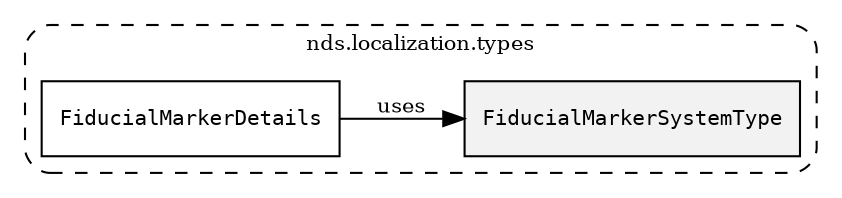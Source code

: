 /**
 * This dot file creates symbol collaboration diagram for FiducialMarkerSystemType.
 */
digraph ZSERIO
{
    node [shape=box, fontsize=10];
    rankdir="LR";
    fontsize=10;
    tooltip="FiducialMarkerSystemType collaboration diagram";

    subgraph "cluster_nds.localization.types"
    {
        style="dashed, rounded";
        label="nds.localization.types";
        tooltip="Package nds.localization.types";
        href="../../../content/packages/nds.localization.types.html#Package-nds-localization-types";
        target="_parent";

        "FiducialMarkerSystemType" [style="filled", fillcolor="#0000000D", target="_parent", label=<<font face="monospace"><table align="center" border="0" cellspacing="0" cellpadding="0"><tr><td href="../../../content/packages/nds.localization.types.html#Enum-FiducialMarkerSystemType" title="Enum defined in nds.localization.types">FiducialMarkerSystemType</td></tr></table></font>>];
        "FiducialMarkerDetails" [target="_parent", label=<<font face="monospace"><table align="center" border="0" cellspacing="0" cellpadding="0"><tr><td href="../../../content/packages/nds.localization.types.html#Structure-FiducialMarkerDetails" title="Structure defined in nds.localization.types">FiducialMarkerDetails</td></tr></table></font>>];
    }

    "FiducialMarkerDetails" -> "FiducialMarkerSystemType" [label="uses", fontsize=10];
}
